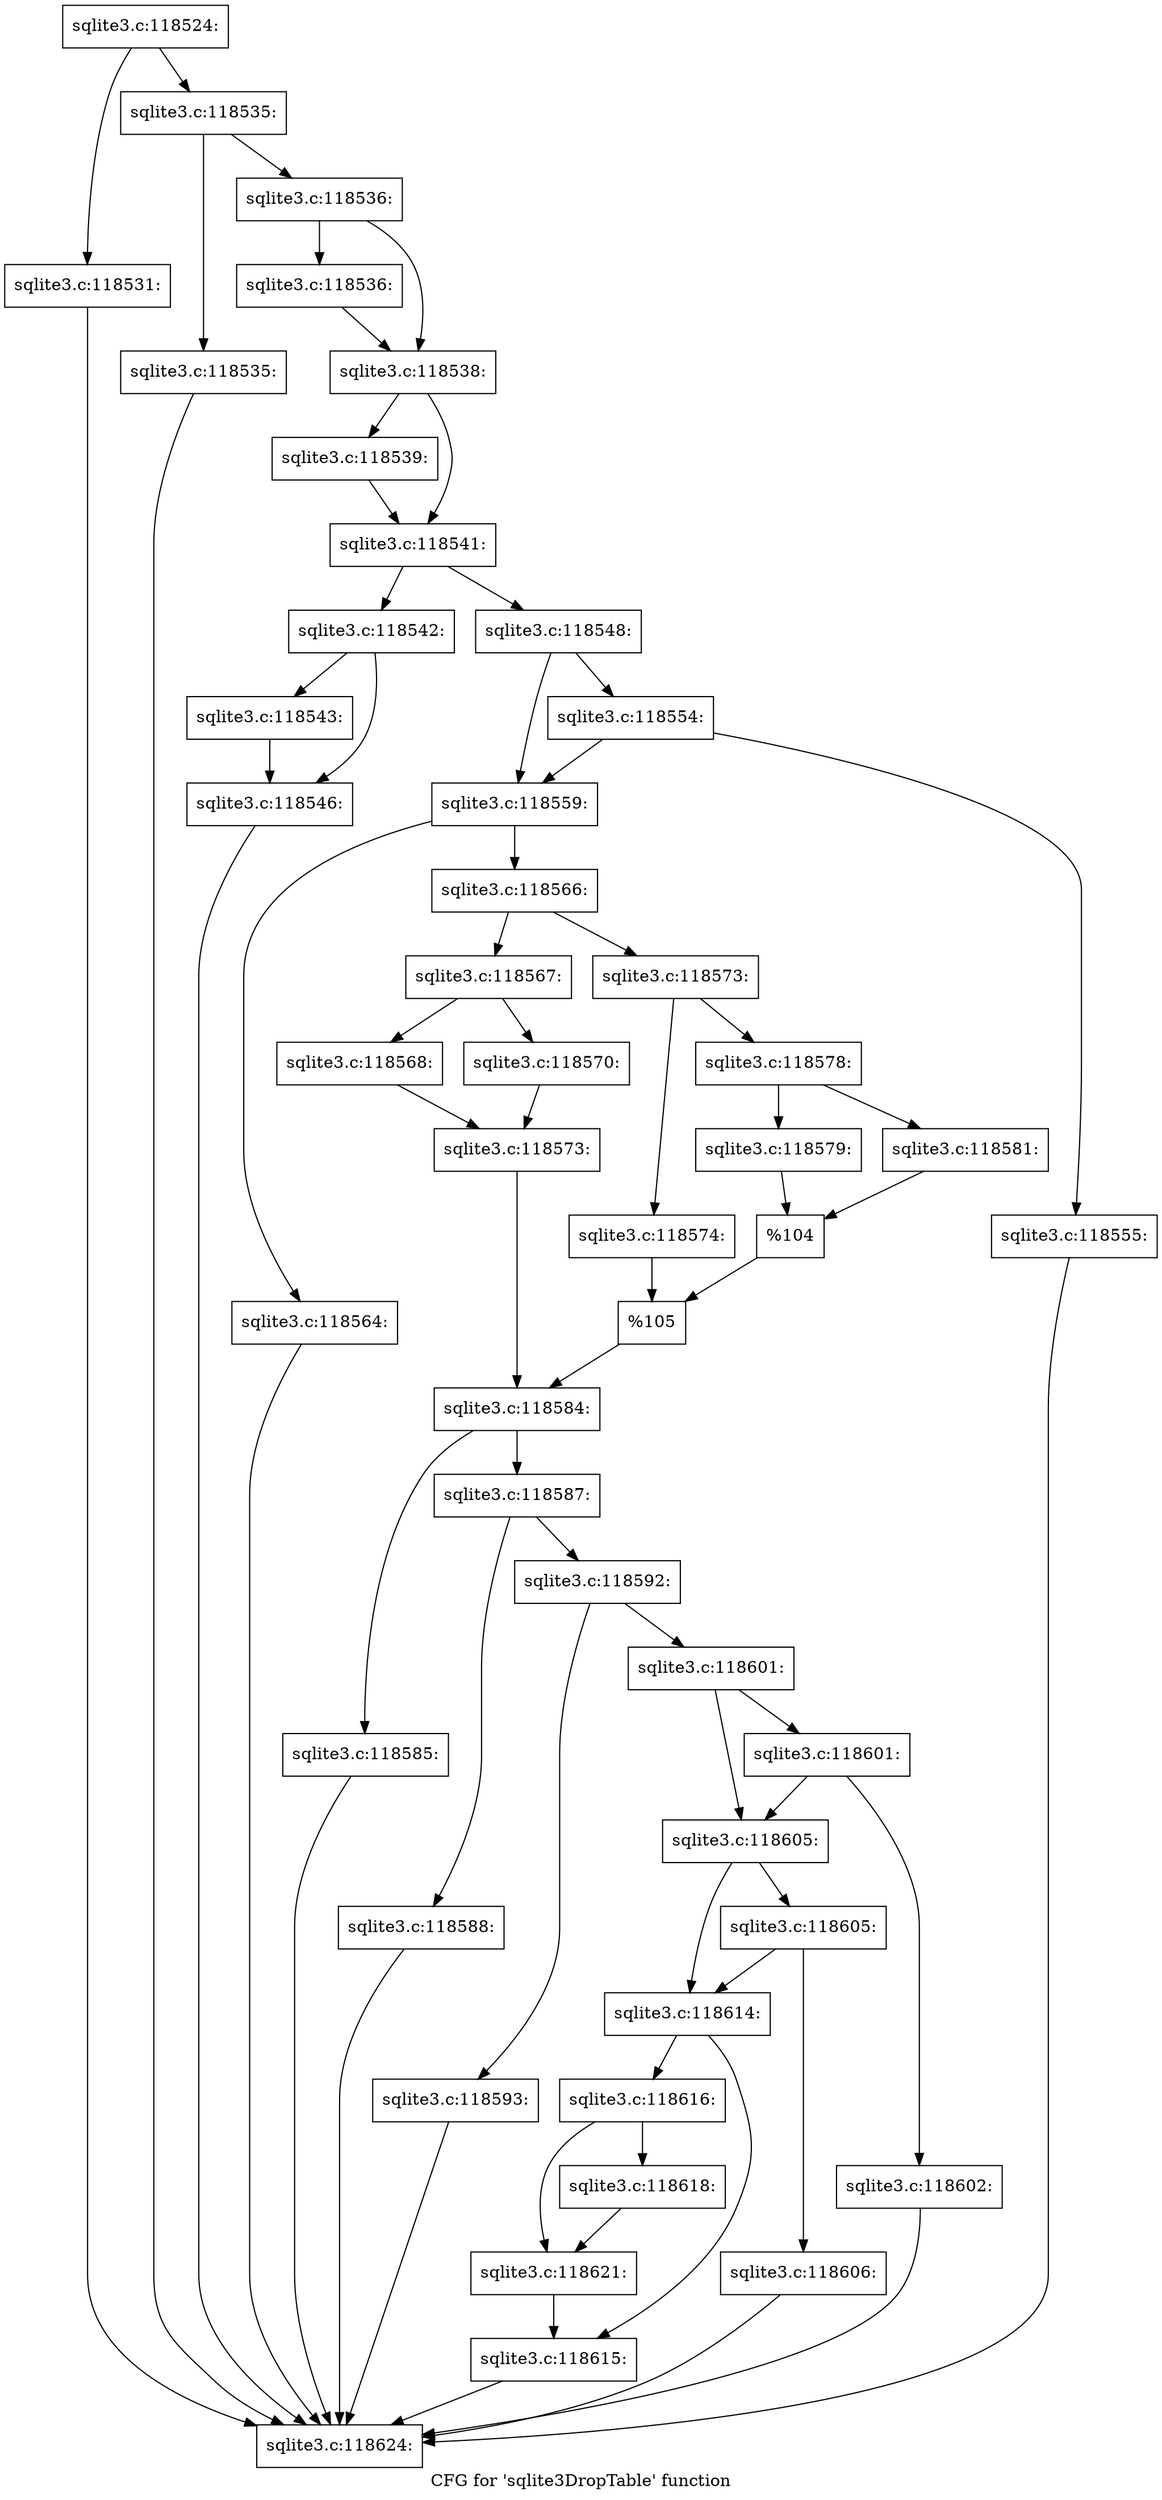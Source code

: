 digraph "CFG for 'sqlite3DropTable' function" {
	label="CFG for 'sqlite3DropTable' function";

	Node0x55c0f9202940 [shape=record,label="{sqlite3.c:118524:}"];
	Node0x55c0f9202940 -> Node0x55c0f920c830;
	Node0x55c0f9202940 -> Node0x55c0f920c880;
	Node0x55c0f920c830 [shape=record,label="{sqlite3.c:118531:}"];
	Node0x55c0f920c830 -> Node0x55c0f920d4c0;
	Node0x55c0f920c880 [shape=record,label="{sqlite3.c:118535:}"];
	Node0x55c0f920c880 -> Node0x55c0f920d710;
	Node0x55c0f920c880 -> Node0x55c0f920d760;
	Node0x55c0f920d710 [shape=record,label="{sqlite3.c:118535:}"];
	Node0x55c0f920d710 -> Node0x55c0f920d4c0;
	Node0x55c0f920d760 [shape=record,label="{sqlite3.c:118536:}"];
	Node0x55c0f920d760 -> Node0x55c0f920dc00;
	Node0x55c0f920d760 -> Node0x55c0f920dc50;
	Node0x55c0f920dc00 [shape=record,label="{sqlite3.c:118536:}"];
	Node0x55c0f920dc00 -> Node0x55c0f920dc50;
	Node0x55c0f920dc50 [shape=record,label="{sqlite3.c:118538:}"];
	Node0x55c0f920dc50 -> Node0x55c0f920e900;
	Node0x55c0f920dc50 -> Node0x55c0f920e950;
	Node0x55c0f920e900 [shape=record,label="{sqlite3.c:118539:}"];
	Node0x55c0f920e900 -> Node0x55c0f920e950;
	Node0x55c0f920e950 [shape=record,label="{sqlite3.c:118541:}"];
	Node0x55c0f920e950 -> Node0x55c0f920efe0;
	Node0x55c0f920e950 -> Node0x55c0f920f030;
	Node0x55c0f920efe0 [shape=record,label="{sqlite3.c:118542:}"];
	Node0x55c0f920efe0 -> Node0x55c0f920f440;
	Node0x55c0f920efe0 -> Node0x55c0f920f490;
	Node0x55c0f920f440 [shape=record,label="{sqlite3.c:118543:}"];
	Node0x55c0f920f440 -> Node0x55c0f920f490;
	Node0x55c0f920f490 [shape=record,label="{sqlite3.c:118546:}"];
	Node0x55c0f920f490 -> Node0x55c0f920d4c0;
	Node0x55c0f920f030 [shape=record,label="{sqlite3.c:118548:}"];
	Node0x55c0f920f030 -> Node0x55c0f9210860;
	Node0x55c0f920f030 -> Node0x55c0f920fe20;
	Node0x55c0f9210860 [shape=record,label="{sqlite3.c:118554:}"];
	Node0x55c0f9210860 -> Node0x55c0f60cacb0;
	Node0x55c0f9210860 -> Node0x55c0f920fe20;
	Node0x55c0f60cacb0 [shape=record,label="{sqlite3.c:118555:}"];
	Node0x55c0f60cacb0 -> Node0x55c0f920d4c0;
	Node0x55c0f920fe20 [shape=record,label="{sqlite3.c:118559:}"];
	Node0x55c0f920fe20 -> Node0x55c0f92125f0;
	Node0x55c0f920fe20 -> Node0x55c0f9212640;
	Node0x55c0f92125f0 [shape=record,label="{sqlite3.c:118564:}"];
	Node0x55c0f92125f0 -> Node0x55c0f920d4c0;
	Node0x55c0f9212640 [shape=record,label="{sqlite3.c:118566:}"];
	Node0x55c0f9212640 -> Node0x55c0f9212900;
	Node0x55c0f9212640 -> Node0x55c0f9212d50;
	Node0x55c0f9212900 [shape=record,label="{sqlite3.c:118567:}"];
	Node0x55c0f9212900 -> Node0x55c0f9213090;
	Node0x55c0f9212900 -> Node0x55c0f9213130;
	Node0x55c0f9213090 [shape=record,label="{sqlite3.c:118568:}"];
	Node0x55c0f9213090 -> Node0x55c0f92130e0;
	Node0x55c0f9213130 [shape=record,label="{sqlite3.c:118570:}"];
	Node0x55c0f9213130 -> Node0x55c0f92130e0;
	Node0x55c0f92130e0 [shape=record,label="{sqlite3.c:118573:}"];
	Node0x55c0f92130e0 -> Node0x55c0f9212d00;
	Node0x55c0f9212d50 [shape=record,label="{sqlite3.c:118573:}"];
	Node0x55c0f9212d50 -> Node0x55c0f9213a20;
	Node0x55c0f9212d50 -> Node0x55c0f9213ac0;
	Node0x55c0f9213a20 [shape=record,label="{sqlite3.c:118574:}"];
	Node0x55c0f9213a20 -> Node0x55c0f9213a70;
	Node0x55c0f9213ac0 [shape=record,label="{sqlite3.c:118578:}"];
	Node0x55c0f9213ac0 -> Node0x55c0f92147e0;
	Node0x55c0f9213ac0 -> Node0x55c0f9214880;
	Node0x55c0f92147e0 [shape=record,label="{sqlite3.c:118579:}"];
	Node0x55c0f92147e0 -> Node0x55c0f9214830;
	Node0x55c0f9214880 [shape=record,label="{sqlite3.c:118581:}"];
	Node0x55c0f9214880 -> Node0x55c0f9214830;
	Node0x55c0f9214830 [shape=record,label="{%104}"];
	Node0x55c0f9214830 -> Node0x55c0f9213a70;
	Node0x55c0f9213a70 [shape=record,label="{%105}"];
	Node0x55c0f9213a70 -> Node0x55c0f9212d00;
	Node0x55c0f9212d00 [shape=record,label="{sqlite3.c:118584:}"];
	Node0x55c0f9212d00 -> Node0x55c0f92151e0;
	Node0x55c0f9212d00 -> Node0x55c0f9215230;
	Node0x55c0f92151e0 [shape=record,label="{sqlite3.c:118585:}"];
	Node0x55c0f92151e0 -> Node0x55c0f920d4c0;
	Node0x55c0f9215230 [shape=record,label="{sqlite3.c:118587:}"];
	Node0x55c0f9215230 -> Node0x55c0f9215730;
	Node0x55c0f9215230 -> Node0x55c0f9215b30;
	Node0x55c0f9215730 [shape=record,label="{sqlite3.c:118588:}"];
	Node0x55c0f9215730 -> Node0x55c0f920d4c0;
	Node0x55c0f9215b30 [shape=record,label="{sqlite3.c:118592:}"];
	Node0x55c0f9215b30 -> Node0x55c0f9215f50;
	Node0x55c0f9215b30 -> Node0x55c0f92163b0;
	Node0x55c0f9215f50 [shape=record,label="{sqlite3.c:118593:}"];
	Node0x55c0f9215f50 -> Node0x55c0f920d4c0;
	Node0x55c0f92163b0 [shape=record,label="{sqlite3.c:118601:}"];
	Node0x55c0f92163b0 -> Node0x55c0f9217450;
	Node0x55c0f92163b0 -> Node0x55c0f9216b50;
	Node0x55c0f9217450 [shape=record,label="{sqlite3.c:118601:}"];
	Node0x55c0f9217450 -> Node0x55c0f9216b50;
	Node0x55c0f9217450 -> Node0x55c0f60cb890;
	Node0x55c0f60cb890 [shape=record,label="{sqlite3.c:118602:}"];
	Node0x55c0f60cb890 -> Node0x55c0f920d4c0;
	Node0x55c0f9216b50 [shape=record,label="{sqlite3.c:118605:}"];
	Node0x55c0f9216b50 -> Node0x55c0f9217f40;
	Node0x55c0f9216b50 -> Node0x55c0f9217f90;
	Node0x55c0f9217f90 [shape=record,label="{sqlite3.c:118605:}"];
	Node0x55c0f9217f90 -> Node0x55c0f9217ef0;
	Node0x55c0f9217f90 -> Node0x55c0f9217f40;
	Node0x55c0f9217ef0 [shape=record,label="{sqlite3.c:118606:}"];
	Node0x55c0f9217ef0 -> Node0x55c0f920d4c0;
	Node0x55c0f9217f40 [shape=record,label="{sqlite3.c:118614:}"];
	Node0x55c0f9217f40 -> Node0x55c0f9218fa0;
	Node0x55c0f9217f40 -> Node0x55c0f9218ff0;
	Node0x55c0f9218fa0 [shape=record,label="{sqlite3.c:118616:}"];
	Node0x55c0f9218fa0 -> Node0x55c0f9219600;
	Node0x55c0f9218fa0 -> Node0x55c0f92195b0;
	Node0x55c0f92195b0 [shape=record,label="{sqlite3.c:118618:}"];
	Node0x55c0f92195b0 -> Node0x55c0f9219600;
	Node0x55c0f9219600 [shape=record,label="{sqlite3.c:118621:}"];
	Node0x55c0f9219600 -> Node0x55c0f9218ff0;
	Node0x55c0f9218ff0 [shape=record,label="{sqlite3.c:118615:}"];
	Node0x55c0f9218ff0 -> Node0x55c0f920d4c0;
	Node0x55c0f920d4c0 [shape=record,label="{sqlite3.c:118624:}"];
}
